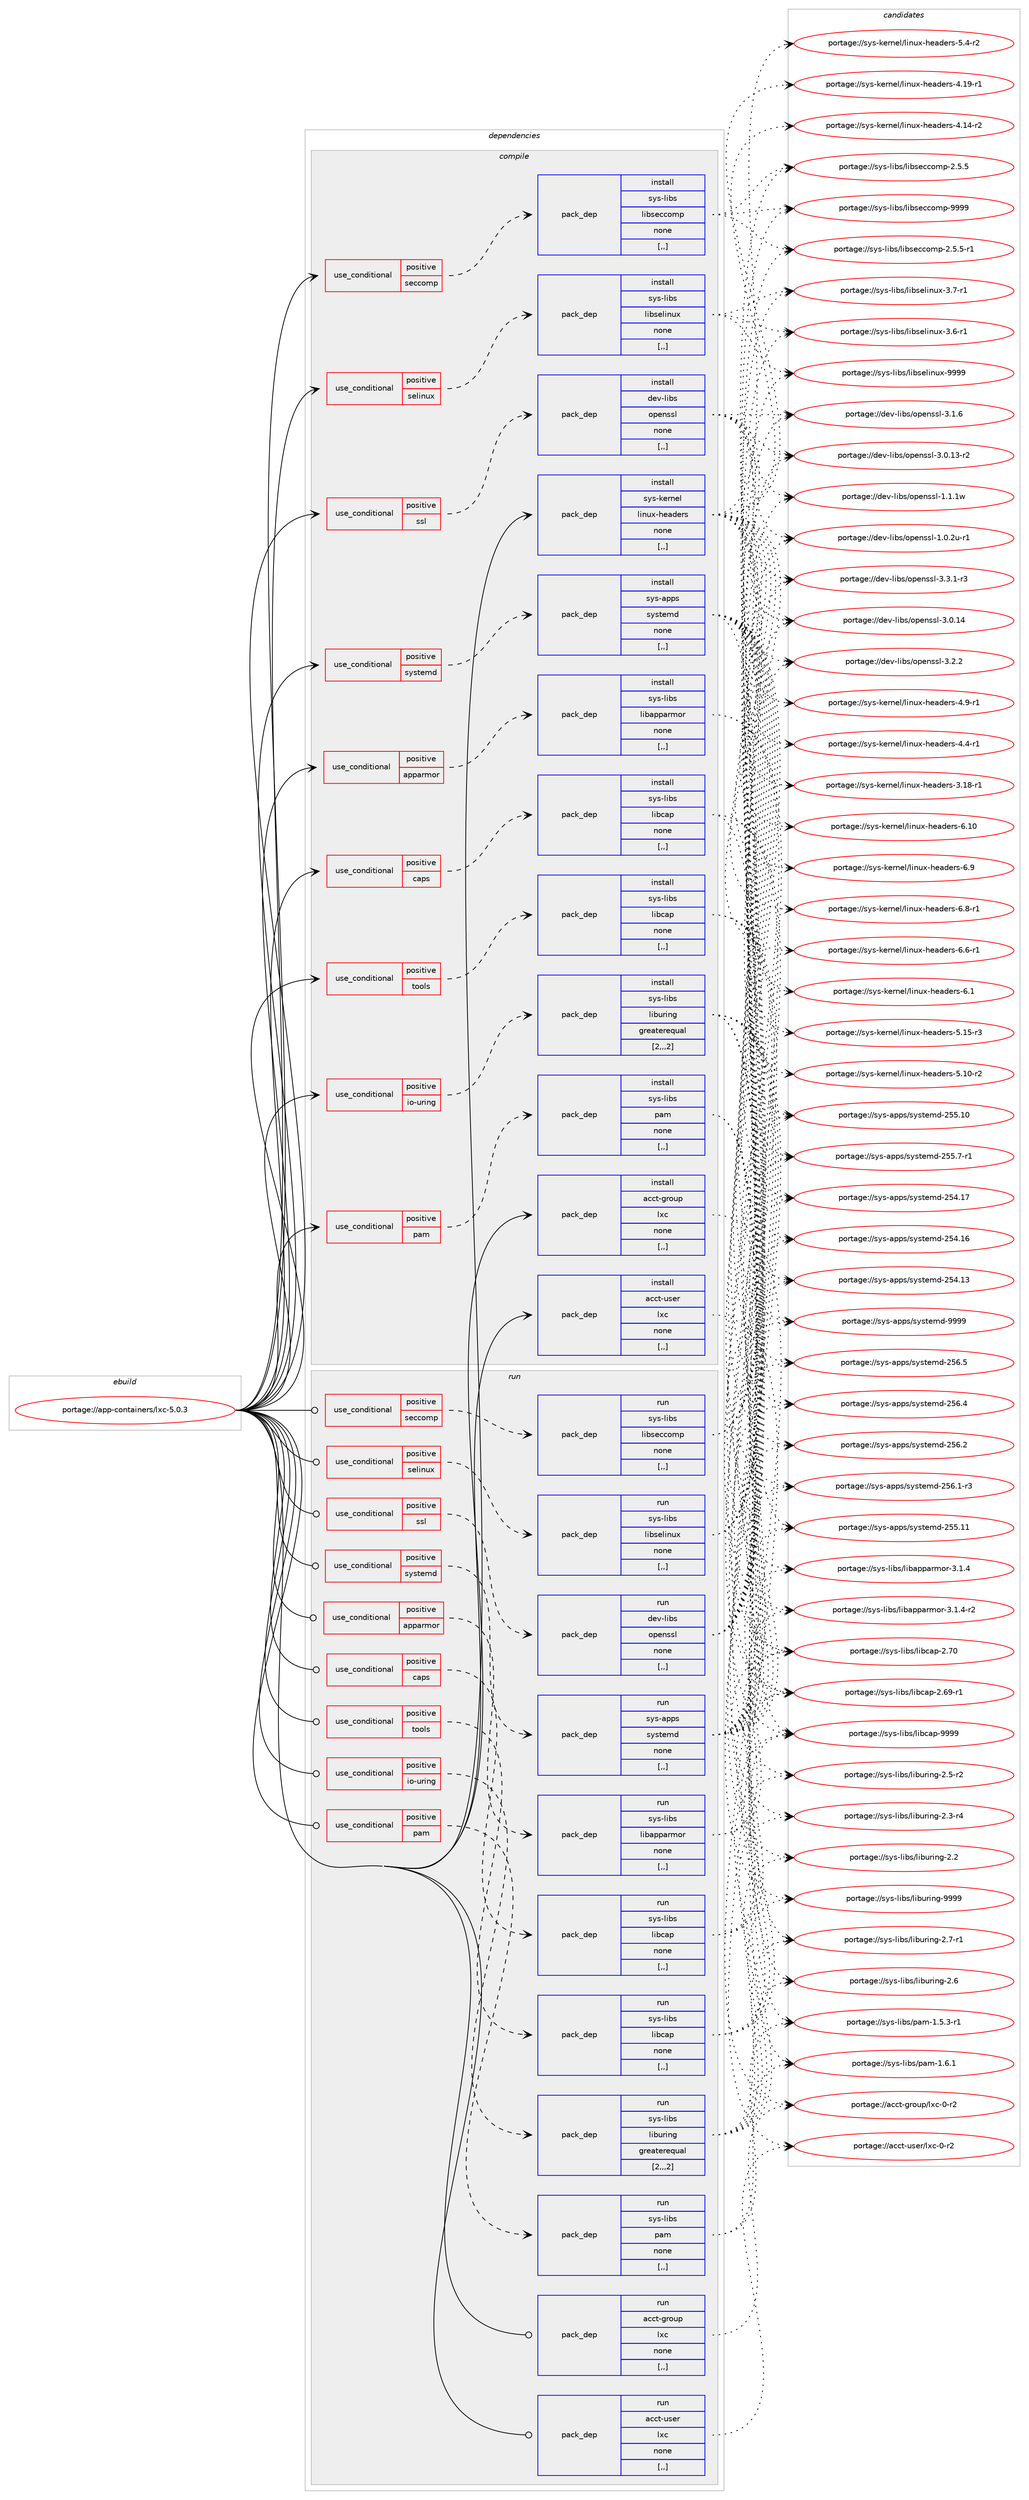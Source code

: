 digraph prolog {

# *************
# Graph options
# *************

newrank=true;
concentrate=true;
compound=true;
graph [rankdir=LR,fontname=Helvetica,fontsize=10,ranksep=1.5];#, ranksep=2.5, nodesep=0.2];
edge  [arrowhead=vee];
node  [fontname=Helvetica,fontsize=10];

# **********
# The ebuild
# **********

subgraph cluster_leftcol {
color=gray;
label=<<i>ebuild</i>>;
id [label="portage://app-containers/lxc-5.0.3", color=red, width=4, href="../app-containers/lxc-5.0.3.svg"];
}

# ****************
# The dependencies
# ****************

subgraph cluster_midcol {
color=gray;
label=<<i>dependencies</i>>;
subgraph cluster_compile {
fillcolor="#eeeeee";
style=filled;
label=<<i>compile</i>>;
subgraph cond133013 {
dependency505455 [label=<<TABLE BORDER="0" CELLBORDER="1" CELLSPACING="0" CELLPADDING="4"><TR><TD ROWSPAN="3" CELLPADDING="10">use_conditional</TD></TR><TR><TD>positive</TD></TR><TR><TD>apparmor</TD></TR></TABLE>>, shape=none, color=red];
subgraph pack368779 {
dependency505456 [label=<<TABLE BORDER="0" CELLBORDER="1" CELLSPACING="0" CELLPADDING="4" WIDTH="220"><TR><TD ROWSPAN="6" CELLPADDING="30">pack_dep</TD></TR><TR><TD WIDTH="110">install</TD></TR><TR><TD>sys-libs</TD></TR><TR><TD>libapparmor</TD></TR><TR><TD>none</TD></TR><TR><TD>[,,]</TD></TR></TABLE>>, shape=none, color=blue];
}
dependency505455:e -> dependency505456:w [weight=20,style="dashed",arrowhead="vee"];
}
id:e -> dependency505455:w [weight=20,style="solid",arrowhead="vee"];
subgraph cond133014 {
dependency505457 [label=<<TABLE BORDER="0" CELLBORDER="1" CELLSPACING="0" CELLPADDING="4"><TR><TD ROWSPAN="3" CELLPADDING="10">use_conditional</TD></TR><TR><TD>positive</TD></TR><TR><TD>caps</TD></TR></TABLE>>, shape=none, color=red];
subgraph pack368780 {
dependency505458 [label=<<TABLE BORDER="0" CELLBORDER="1" CELLSPACING="0" CELLPADDING="4" WIDTH="220"><TR><TD ROWSPAN="6" CELLPADDING="30">pack_dep</TD></TR><TR><TD WIDTH="110">install</TD></TR><TR><TD>sys-libs</TD></TR><TR><TD>libcap</TD></TR><TR><TD>none</TD></TR><TR><TD>[,,]</TD></TR></TABLE>>, shape=none, color=blue];
}
dependency505457:e -> dependency505458:w [weight=20,style="dashed",arrowhead="vee"];
}
id:e -> dependency505457:w [weight=20,style="solid",arrowhead="vee"];
subgraph cond133015 {
dependency505459 [label=<<TABLE BORDER="0" CELLBORDER="1" CELLSPACING="0" CELLPADDING="4"><TR><TD ROWSPAN="3" CELLPADDING="10">use_conditional</TD></TR><TR><TD>positive</TD></TR><TR><TD>io-uring</TD></TR></TABLE>>, shape=none, color=red];
subgraph pack368781 {
dependency505460 [label=<<TABLE BORDER="0" CELLBORDER="1" CELLSPACING="0" CELLPADDING="4" WIDTH="220"><TR><TD ROWSPAN="6" CELLPADDING="30">pack_dep</TD></TR><TR><TD WIDTH="110">install</TD></TR><TR><TD>sys-libs</TD></TR><TR><TD>liburing</TD></TR><TR><TD>greaterequal</TD></TR><TR><TD>[2,,,2]</TD></TR></TABLE>>, shape=none, color=blue];
}
dependency505459:e -> dependency505460:w [weight=20,style="dashed",arrowhead="vee"];
}
id:e -> dependency505459:w [weight=20,style="solid",arrowhead="vee"];
subgraph cond133016 {
dependency505461 [label=<<TABLE BORDER="0" CELLBORDER="1" CELLSPACING="0" CELLPADDING="4"><TR><TD ROWSPAN="3" CELLPADDING="10">use_conditional</TD></TR><TR><TD>positive</TD></TR><TR><TD>pam</TD></TR></TABLE>>, shape=none, color=red];
subgraph pack368782 {
dependency505462 [label=<<TABLE BORDER="0" CELLBORDER="1" CELLSPACING="0" CELLPADDING="4" WIDTH="220"><TR><TD ROWSPAN="6" CELLPADDING="30">pack_dep</TD></TR><TR><TD WIDTH="110">install</TD></TR><TR><TD>sys-libs</TD></TR><TR><TD>pam</TD></TR><TR><TD>none</TD></TR><TR><TD>[,,]</TD></TR></TABLE>>, shape=none, color=blue];
}
dependency505461:e -> dependency505462:w [weight=20,style="dashed",arrowhead="vee"];
}
id:e -> dependency505461:w [weight=20,style="solid",arrowhead="vee"];
subgraph cond133017 {
dependency505463 [label=<<TABLE BORDER="0" CELLBORDER="1" CELLSPACING="0" CELLPADDING="4"><TR><TD ROWSPAN="3" CELLPADDING="10">use_conditional</TD></TR><TR><TD>positive</TD></TR><TR><TD>seccomp</TD></TR></TABLE>>, shape=none, color=red];
subgraph pack368783 {
dependency505464 [label=<<TABLE BORDER="0" CELLBORDER="1" CELLSPACING="0" CELLPADDING="4" WIDTH="220"><TR><TD ROWSPAN="6" CELLPADDING="30">pack_dep</TD></TR><TR><TD WIDTH="110">install</TD></TR><TR><TD>sys-libs</TD></TR><TR><TD>libseccomp</TD></TR><TR><TD>none</TD></TR><TR><TD>[,,]</TD></TR></TABLE>>, shape=none, color=blue];
}
dependency505463:e -> dependency505464:w [weight=20,style="dashed",arrowhead="vee"];
}
id:e -> dependency505463:w [weight=20,style="solid",arrowhead="vee"];
subgraph cond133018 {
dependency505465 [label=<<TABLE BORDER="0" CELLBORDER="1" CELLSPACING="0" CELLPADDING="4"><TR><TD ROWSPAN="3" CELLPADDING="10">use_conditional</TD></TR><TR><TD>positive</TD></TR><TR><TD>selinux</TD></TR></TABLE>>, shape=none, color=red];
subgraph pack368784 {
dependency505466 [label=<<TABLE BORDER="0" CELLBORDER="1" CELLSPACING="0" CELLPADDING="4" WIDTH="220"><TR><TD ROWSPAN="6" CELLPADDING="30">pack_dep</TD></TR><TR><TD WIDTH="110">install</TD></TR><TR><TD>sys-libs</TD></TR><TR><TD>libselinux</TD></TR><TR><TD>none</TD></TR><TR><TD>[,,]</TD></TR></TABLE>>, shape=none, color=blue];
}
dependency505465:e -> dependency505466:w [weight=20,style="dashed",arrowhead="vee"];
}
id:e -> dependency505465:w [weight=20,style="solid",arrowhead="vee"];
subgraph cond133019 {
dependency505467 [label=<<TABLE BORDER="0" CELLBORDER="1" CELLSPACING="0" CELLPADDING="4"><TR><TD ROWSPAN="3" CELLPADDING="10">use_conditional</TD></TR><TR><TD>positive</TD></TR><TR><TD>ssl</TD></TR></TABLE>>, shape=none, color=red];
subgraph pack368785 {
dependency505468 [label=<<TABLE BORDER="0" CELLBORDER="1" CELLSPACING="0" CELLPADDING="4" WIDTH="220"><TR><TD ROWSPAN="6" CELLPADDING="30">pack_dep</TD></TR><TR><TD WIDTH="110">install</TD></TR><TR><TD>dev-libs</TD></TR><TR><TD>openssl</TD></TR><TR><TD>none</TD></TR><TR><TD>[,,]</TD></TR></TABLE>>, shape=none, color=blue];
}
dependency505467:e -> dependency505468:w [weight=20,style="dashed",arrowhead="vee"];
}
id:e -> dependency505467:w [weight=20,style="solid",arrowhead="vee"];
subgraph cond133020 {
dependency505469 [label=<<TABLE BORDER="0" CELLBORDER="1" CELLSPACING="0" CELLPADDING="4"><TR><TD ROWSPAN="3" CELLPADDING="10">use_conditional</TD></TR><TR><TD>positive</TD></TR><TR><TD>systemd</TD></TR></TABLE>>, shape=none, color=red];
subgraph pack368786 {
dependency505470 [label=<<TABLE BORDER="0" CELLBORDER="1" CELLSPACING="0" CELLPADDING="4" WIDTH="220"><TR><TD ROWSPAN="6" CELLPADDING="30">pack_dep</TD></TR><TR><TD WIDTH="110">install</TD></TR><TR><TD>sys-apps</TD></TR><TR><TD>systemd</TD></TR><TR><TD>none</TD></TR><TR><TD>[,,]</TD></TR></TABLE>>, shape=none, color=blue];
}
dependency505469:e -> dependency505470:w [weight=20,style="dashed",arrowhead="vee"];
}
id:e -> dependency505469:w [weight=20,style="solid",arrowhead="vee"];
subgraph cond133021 {
dependency505471 [label=<<TABLE BORDER="0" CELLBORDER="1" CELLSPACING="0" CELLPADDING="4"><TR><TD ROWSPAN="3" CELLPADDING="10">use_conditional</TD></TR><TR><TD>positive</TD></TR><TR><TD>tools</TD></TR></TABLE>>, shape=none, color=red];
subgraph pack368787 {
dependency505472 [label=<<TABLE BORDER="0" CELLBORDER="1" CELLSPACING="0" CELLPADDING="4" WIDTH="220"><TR><TD ROWSPAN="6" CELLPADDING="30">pack_dep</TD></TR><TR><TD WIDTH="110">install</TD></TR><TR><TD>sys-libs</TD></TR><TR><TD>libcap</TD></TR><TR><TD>none</TD></TR><TR><TD>[,,]</TD></TR></TABLE>>, shape=none, color=blue];
}
dependency505471:e -> dependency505472:w [weight=20,style="dashed",arrowhead="vee"];
}
id:e -> dependency505471:w [weight=20,style="solid",arrowhead="vee"];
subgraph pack368788 {
dependency505473 [label=<<TABLE BORDER="0" CELLBORDER="1" CELLSPACING="0" CELLPADDING="4" WIDTH="220"><TR><TD ROWSPAN="6" CELLPADDING="30">pack_dep</TD></TR><TR><TD WIDTH="110">install</TD></TR><TR><TD>acct-group</TD></TR><TR><TD>lxc</TD></TR><TR><TD>none</TD></TR><TR><TD>[,,]</TD></TR></TABLE>>, shape=none, color=blue];
}
id:e -> dependency505473:w [weight=20,style="solid",arrowhead="vee"];
subgraph pack368789 {
dependency505474 [label=<<TABLE BORDER="0" CELLBORDER="1" CELLSPACING="0" CELLPADDING="4" WIDTH="220"><TR><TD ROWSPAN="6" CELLPADDING="30">pack_dep</TD></TR><TR><TD WIDTH="110">install</TD></TR><TR><TD>acct-user</TD></TR><TR><TD>lxc</TD></TR><TR><TD>none</TD></TR><TR><TD>[,,]</TD></TR></TABLE>>, shape=none, color=blue];
}
id:e -> dependency505474:w [weight=20,style="solid",arrowhead="vee"];
subgraph pack368790 {
dependency505475 [label=<<TABLE BORDER="0" CELLBORDER="1" CELLSPACING="0" CELLPADDING="4" WIDTH="220"><TR><TD ROWSPAN="6" CELLPADDING="30">pack_dep</TD></TR><TR><TD WIDTH="110">install</TD></TR><TR><TD>sys-kernel</TD></TR><TR><TD>linux-headers</TD></TR><TR><TD>none</TD></TR><TR><TD>[,,]</TD></TR></TABLE>>, shape=none, color=blue];
}
id:e -> dependency505475:w [weight=20,style="solid",arrowhead="vee"];
}
subgraph cluster_compileandrun {
fillcolor="#eeeeee";
style=filled;
label=<<i>compile and run</i>>;
}
subgraph cluster_run {
fillcolor="#eeeeee";
style=filled;
label=<<i>run</i>>;
subgraph cond133022 {
dependency505476 [label=<<TABLE BORDER="0" CELLBORDER="1" CELLSPACING="0" CELLPADDING="4"><TR><TD ROWSPAN="3" CELLPADDING="10">use_conditional</TD></TR><TR><TD>positive</TD></TR><TR><TD>apparmor</TD></TR></TABLE>>, shape=none, color=red];
subgraph pack368791 {
dependency505477 [label=<<TABLE BORDER="0" CELLBORDER="1" CELLSPACING="0" CELLPADDING="4" WIDTH="220"><TR><TD ROWSPAN="6" CELLPADDING="30">pack_dep</TD></TR><TR><TD WIDTH="110">run</TD></TR><TR><TD>sys-libs</TD></TR><TR><TD>libapparmor</TD></TR><TR><TD>none</TD></TR><TR><TD>[,,]</TD></TR></TABLE>>, shape=none, color=blue];
}
dependency505476:e -> dependency505477:w [weight=20,style="dashed",arrowhead="vee"];
}
id:e -> dependency505476:w [weight=20,style="solid",arrowhead="odot"];
subgraph cond133023 {
dependency505478 [label=<<TABLE BORDER="0" CELLBORDER="1" CELLSPACING="0" CELLPADDING="4"><TR><TD ROWSPAN="3" CELLPADDING="10">use_conditional</TD></TR><TR><TD>positive</TD></TR><TR><TD>caps</TD></TR></TABLE>>, shape=none, color=red];
subgraph pack368792 {
dependency505479 [label=<<TABLE BORDER="0" CELLBORDER="1" CELLSPACING="0" CELLPADDING="4" WIDTH="220"><TR><TD ROWSPAN="6" CELLPADDING="30">pack_dep</TD></TR><TR><TD WIDTH="110">run</TD></TR><TR><TD>sys-libs</TD></TR><TR><TD>libcap</TD></TR><TR><TD>none</TD></TR><TR><TD>[,,]</TD></TR></TABLE>>, shape=none, color=blue];
}
dependency505478:e -> dependency505479:w [weight=20,style="dashed",arrowhead="vee"];
}
id:e -> dependency505478:w [weight=20,style="solid",arrowhead="odot"];
subgraph cond133024 {
dependency505480 [label=<<TABLE BORDER="0" CELLBORDER="1" CELLSPACING="0" CELLPADDING="4"><TR><TD ROWSPAN="3" CELLPADDING="10">use_conditional</TD></TR><TR><TD>positive</TD></TR><TR><TD>io-uring</TD></TR></TABLE>>, shape=none, color=red];
subgraph pack368793 {
dependency505481 [label=<<TABLE BORDER="0" CELLBORDER="1" CELLSPACING="0" CELLPADDING="4" WIDTH="220"><TR><TD ROWSPAN="6" CELLPADDING="30">pack_dep</TD></TR><TR><TD WIDTH="110">run</TD></TR><TR><TD>sys-libs</TD></TR><TR><TD>liburing</TD></TR><TR><TD>greaterequal</TD></TR><TR><TD>[2,,,2]</TD></TR></TABLE>>, shape=none, color=blue];
}
dependency505480:e -> dependency505481:w [weight=20,style="dashed",arrowhead="vee"];
}
id:e -> dependency505480:w [weight=20,style="solid",arrowhead="odot"];
subgraph cond133025 {
dependency505482 [label=<<TABLE BORDER="0" CELLBORDER="1" CELLSPACING="0" CELLPADDING="4"><TR><TD ROWSPAN="3" CELLPADDING="10">use_conditional</TD></TR><TR><TD>positive</TD></TR><TR><TD>pam</TD></TR></TABLE>>, shape=none, color=red];
subgraph pack368794 {
dependency505483 [label=<<TABLE BORDER="0" CELLBORDER="1" CELLSPACING="0" CELLPADDING="4" WIDTH="220"><TR><TD ROWSPAN="6" CELLPADDING="30">pack_dep</TD></TR><TR><TD WIDTH="110">run</TD></TR><TR><TD>sys-libs</TD></TR><TR><TD>pam</TD></TR><TR><TD>none</TD></TR><TR><TD>[,,]</TD></TR></TABLE>>, shape=none, color=blue];
}
dependency505482:e -> dependency505483:w [weight=20,style="dashed",arrowhead="vee"];
}
id:e -> dependency505482:w [weight=20,style="solid",arrowhead="odot"];
subgraph cond133026 {
dependency505484 [label=<<TABLE BORDER="0" CELLBORDER="1" CELLSPACING="0" CELLPADDING="4"><TR><TD ROWSPAN="3" CELLPADDING="10">use_conditional</TD></TR><TR><TD>positive</TD></TR><TR><TD>seccomp</TD></TR></TABLE>>, shape=none, color=red];
subgraph pack368795 {
dependency505485 [label=<<TABLE BORDER="0" CELLBORDER="1" CELLSPACING="0" CELLPADDING="4" WIDTH="220"><TR><TD ROWSPAN="6" CELLPADDING="30">pack_dep</TD></TR><TR><TD WIDTH="110">run</TD></TR><TR><TD>sys-libs</TD></TR><TR><TD>libseccomp</TD></TR><TR><TD>none</TD></TR><TR><TD>[,,]</TD></TR></TABLE>>, shape=none, color=blue];
}
dependency505484:e -> dependency505485:w [weight=20,style="dashed",arrowhead="vee"];
}
id:e -> dependency505484:w [weight=20,style="solid",arrowhead="odot"];
subgraph cond133027 {
dependency505486 [label=<<TABLE BORDER="0" CELLBORDER="1" CELLSPACING="0" CELLPADDING="4"><TR><TD ROWSPAN="3" CELLPADDING="10">use_conditional</TD></TR><TR><TD>positive</TD></TR><TR><TD>selinux</TD></TR></TABLE>>, shape=none, color=red];
subgraph pack368796 {
dependency505487 [label=<<TABLE BORDER="0" CELLBORDER="1" CELLSPACING="0" CELLPADDING="4" WIDTH="220"><TR><TD ROWSPAN="6" CELLPADDING="30">pack_dep</TD></TR><TR><TD WIDTH="110">run</TD></TR><TR><TD>sys-libs</TD></TR><TR><TD>libselinux</TD></TR><TR><TD>none</TD></TR><TR><TD>[,,]</TD></TR></TABLE>>, shape=none, color=blue];
}
dependency505486:e -> dependency505487:w [weight=20,style="dashed",arrowhead="vee"];
}
id:e -> dependency505486:w [weight=20,style="solid",arrowhead="odot"];
subgraph cond133028 {
dependency505488 [label=<<TABLE BORDER="0" CELLBORDER="1" CELLSPACING="0" CELLPADDING="4"><TR><TD ROWSPAN="3" CELLPADDING="10">use_conditional</TD></TR><TR><TD>positive</TD></TR><TR><TD>ssl</TD></TR></TABLE>>, shape=none, color=red];
subgraph pack368797 {
dependency505489 [label=<<TABLE BORDER="0" CELLBORDER="1" CELLSPACING="0" CELLPADDING="4" WIDTH="220"><TR><TD ROWSPAN="6" CELLPADDING="30">pack_dep</TD></TR><TR><TD WIDTH="110">run</TD></TR><TR><TD>dev-libs</TD></TR><TR><TD>openssl</TD></TR><TR><TD>none</TD></TR><TR><TD>[,,]</TD></TR></TABLE>>, shape=none, color=blue];
}
dependency505488:e -> dependency505489:w [weight=20,style="dashed",arrowhead="vee"];
}
id:e -> dependency505488:w [weight=20,style="solid",arrowhead="odot"];
subgraph cond133029 {
dependency505490 [label=<<TABLE BORDER="0" CELLBORDER="1" CELLSPACING="0" CELLPADDING="4"><TR><TD ROWSPAN="3" CELLPADDING="10">use_conditional</TD></TR><TR><TD>positive</TD></TR><TR><TD>systemd</TD></TR></TABLE>>, shape=none, color=red];
subgraph pack368798 {
dependency505491 [label=<<TABLE BORDER="0" CELLBORDER="1" CELLSPACING="0" CELLPADDING="4" WIDTH="220"><TR><TD ROWSPAN="6" CELLPADDING="30">pack_dep</TD></TR><TR><TD WIDTH="110">run</TD></TR><TR><TD>sys-apps</TD></TR><TR><TD>systemd</TD></TR><TR><TD>none</TD></TR><TR><TD>[,,]</TD></TR></TABLE>>, shape=none, color=blue];
}
dependency505490:e -> dependency505491:w [weight=20,style="dashed",arrowhead="vee"];
}
id:e -> dependency505490:w [weight=20,style="solid",arrowhead="odot"];
subgraph cond133030 {
dependency505492 [label=<<TABLE BORDER="0" CELLBORDER="1" CELLSPACING="0" CELLPADDING="4"><TR><TD ROWSPAN="3" CELLPADDING="10">use_conditional</TD></TR><TR><TD>positive</TD></TR><TR><TD>tools</TD></TR></TABLE>>, shape=none, color=red];
subgraph pack368799 {
dependency505493 [label=<<TABLE BORDER="0" CELLBORDER="1" CELLSPACING="0" CELLPADDING="4" WIDTH="220"><TR><TD ROWSPAN="6" CELLPADDING="30">pack_dep</TD></TR><TR><TD WIDTH="110">run</TD></TR><TR><TD>sys-libs</TD></TR><TR><TD>libcap</TD></TR><TR><TD>none</TD></TR><TR><TD>[,,]</TD></TR></TABLE>>, shape=none, color=blue];
}
dependency505492:e -> dependency505493:w [weight=20,style="dashed",arrowhead="vee"];
}
id:e -> dependency505492:w [weight=20,style="solid",arrowhead="odot"];
subgraph pack368800 {
dependency505494 [label=<<TABLE BORDER="0" CELLBORDER="1" CELLSPACING="0" CELLPADDING="4" WIDTH="220"><TR><TD ROWSPAN="6" CELLPADDING="30">pack_dep</TD></TR><TR><TD WIDTH="110">run</TD></TR><TR><TD>acct-group</TD></TR><TR><TD>lxc</TD></TR><TR><TD>none</TD></TR><TR><TD>[,,]</TD></TR></TABLE>>, shape=none, color=blue];
}
id:e -> dependency505494:w [weight=20,style="solid",arrowhead="odot"];
subgraph pack368801 {
dependency505495 [label=<<TABLE BORDER="0" CELLBORDER="1" CELLSPACING="0" CELLPADDING="4" WIDTH="220"><TR><TD ROWSPAN="6" CELLPADDING="30">pack_dep</TD></TR><TR><TD WIDTH="110">run</TD></TR><TR><TD>acct-user</TD></TR><TR><TD>lxc</TD></TR><TR><TD>none</TD></TR><TR><TD>[,,]</TD></TR></TABLE>>, shape=none, color=blue];
}
id:e -> dependency505495:w [weight=20,style="solid",arrowhead="odot"];
}
}

# **************
# The candidates
# **************

subgraph cluster_choices {
rank=same;
color=gray;
label=<<i>candidates</i>>;

subgraph choice368779 {
color=black;
nodesep=1;
choice1151211154510810598115471081059897112112971141091111144551464946524511450 [label="portage://sys-libs/libapparmor-3.1.4-r2", color=red, width=4,href="../sys-libs/libapparmor-3.1.4-r2.svg"];
choice115121115451081059811547108105989711211297114109111114455146494652 [label="portage://sys-libs/libapparmor-3.1.4", color=red, width=4,href="../sys-libs/libapparmor-3.1.4.svg"];
dependency505456:e -> choice1151211154510810598115471081059897112112971141091111144551464946524511450:w [style=dotted,weight="100"];
dependency505456:e -> choice115121115451081059811547108105989711211297114109111114455146494652:w [style=dotted,weight="100"];
}
subgraph choice368780 {
color=black;
nodesep=1;
choice1151211154510810598115471081059899971124557575757 [label="portage://sys-libs/libcap-9999", color=red, width=4,href="../sys-libs/libcap-9999.svg"];
choice1151211154510810598115471081059899971124550465548 [label="portage://sys-libs/libcap-2.70", color=red, width=4,href="../sys-libs/libcap-2.70.svg"];
choice11512111545108105981154710810598999711245504654574511449 [label="portage://sys-libs/libcap-2.69-r1", color=red, width=4,href="../sys-libs/libcap-2.69-r1.svg"];
dependency505458:e -> choice1151211154510810598115471081059899971124557575757:w [style=dotted,weight="100"];
dependency505458:e -> choice1151211154510810598115471081059899971124550465548:w [style=dotted,weight="100"];
dependency505458:e -> choice11512111545108105981154710810598999711245504654574511449:w [style=dotted,weight="100"];
}
subgraph choice368781 {
color=black;
nodesep=1;
choice115121115451081059811547108105981171141051101034557575757 [label="portage://sys-libs/liburing-9999", color=red, width=4,href="../sys-libs/liburing-9999.svg"];
choice11512111545108105981154710810598117114105110103455046554511449 [label="portage://sys-libs/liburing-2.7-r1", color=red, width=4,href="../sys-libs/liburing-2.7-r1.svg"];
choice1151211154510810598115471081059811711410511010345504654 [label="portage://sys-libs/liburing-2.6", color=red, width=4,href="../sys-libs/liburing-2.6.svg"];
choice11512111545108105981154710810598117114105110103455046534511450 [label="portage://sys-libs/liburing-2.5-r2", color=red, width=4,href="../sys-libs/liburing-2.5-r2.svg"];
choice11512111545108105981154710810598117114105110103455046514511452 [label="portage://sys-libs/liburing-2.3-r4", color=red, width=4,href="../sys-libs/liburing-2.3-r4.svg"];
choice1151211154510810598115471081059811711410511010345504650 [label="portage://sys-libs/liburing-2.2", color=red, width=4,href="../sys-libs/liburing-2.2.svg"];
dependency505460:e -> choice115121115451081059811547108105981171141051101034557575757:w [style=dotted,weight="100"];
dependency505460:e -> choice11512111545108105981154710810598117114105110103455046554511449:w [style=dotted,weight="100"];
dependency505460:e -> choice1151211154510810598115471081059811711410511010345504654:w [style=dotted,weight="100"];
dependency505460:e -> choice11512111545108105981154710810598117114105110103455046534511450:w [style=dotted,weight="100"];
dependency505460:e -> choice11512111545108105981154710810598117114105110103455046514511452:w [style=dotted,weight="100"];
dependency505460:e -> choice1151211154510810598115471081059811711410511010345504650:w [style=dotted,weight="100"];
}
subgraph choice368782 {
color=black;
nodesep=1;
choice11512111545108105981154711297109454946544649 [label="portage://sys-libs/pam-1.6.1", color=red, width=4,href="../sys-libs/pam-1.6.1.svg"];
choice115121115451081059811547112971094549465346514511449 [label="portage://sys-libs/pam-1.5.3-r1", color=red, width=4,href="../sys-libs/pam-1.5.3-r1.svg"];
dependency505462:e -> choice11512111545108105981154711297109454946544649:w [style=dotted,weight="100"];
dependency505462:e -> choice115121115451081059811547112971094549465346514511449:w [style=dotted,weight="100"];
}
subgraph choice368783 {
color=black;
nodesep=1;
choice1151211154510810598115471081059811510199991111091124557575757 [label="portage://sys-libs/libseccomp-9999", color=red, width=4,href="../sys-libs/libseccomp-9999.svg"];
choice1151211154510810598115471081059811510199991111091124550465346534511449 [label="portage://sys-libs/libseccomp-2.5.5-r1", color=red, width=4,href="../sys-libs/libseccomp-2.5.5-r1.svg"];
choice115121115451081059811547108105981151019999111109112455046534653 [label="portage://sys-libs/libseccomp-2.5.5", color=red, width=4,href="../sys-libs/libseccomp-2.5.5.svg"];
dependency505464:e -> choice1151211154510810598115471081059811510199991111091124557575757:w [style=dotted,weight="100"];
dependency505464:e -> choice1151211154510810598115471081059811510199991111091124550465346534511449:w [style=dotted,weight="100"];
dependency505464:e -> choice115121115451081059811547108105981151019999111109112455046534653:w [style=dotted,weight="100"];
}
subgraph choice368784 {
color=black;
nodesep=1;
choice115121115451081059811547108105981151011081051101171204557575757 [label="portage://sys-libs/libselinux-9999", color=red, width=4,href="../sys-libs/libselinux-9999.svg"];
choice11512111545108105981154710810598115101108105110117120455146554511449 [label="portage://sys-libs/libselinux-3.7-r1", color=red, width=4,href="../sys-libs/libselinux-3.7-r1.svg"];
choice11512111545108105981154710810598115101108105110117120455146544511449 [label="portage://sys-libs/libselinux-3.6-r1", color=red, width=4,href="../sys-libs/libselinux-3.6-r1.svg"];
dependency505466:e -> choice115121115451081059811547108105981151011081051101171204557575757:w [style=dotted,weight="100"];
dependency505466:e -> choice11512111545108105981154710810598115101108105110117120455146554511449:w [style=dotted,weight="100"];
dependency505466:e -> choice11512111545108105981154710810598115101108105110117120455146544511449:w [style=dotted,weight="100"];
}
subgraph choice368785 {
color=black;
nodesep=1;
choice1001011184510810598115471111121011101151151084551465146494511451 [label="portage://dev-libs/openssl-3.3.1-r3", color=red, width=4,href="../dev-libs/openssl-3.3.1-r3.svg"];
choice100101118451081059811547111112101110115115108455146504650 [label="portage://dev-libs/openssl-3.2.2", color=red, width=4,href="../dev-libs/openssl-3.2.2.svg"];
choice100101118451081059811547111112101110115115108455146494654 [label="portage://dev-libs/openssl-3.1.6", color=red, width=4,href="../dev-libs/openssl-3.1.6.svg"];
choice10010111845108105981154711111210111011511510845514648464952 [label="portage://dev-libs/openssl-3.0.14", color=red, width=4,href="../dev-libs/openssl-3.0.14.svg"];
choice100101118451081059811547111112101110115115108455146484649514511450 [label="portage://dev-libs/openssl-3.0.13-r2", color=red, width=4,href="../dev-libs/openssl-3.0.13-r2.svg"];
choice100101118451081059811547111112101110115115108454946494649119 [label="portage://dev-libs/openssl-1.1.1w", color=red, width=4,href="../dev-libs/openssl-1.1.1w.svg"];
choice1001011184510810598115471111121011101151151084549464846501174511449 [label="portage://dev-libs/openssl-1.0.2u-r1", color=red, width=4,href="../dev-libs/openssl-1.0.2u-r1.svg"];
dependency505468:e -> choice1001011184510810598115471111121011101151151084551465146494511451:w [style=dotted,weight="100"];
dependency505468:e -> choice100101118451081059811547111112101110115115108455146504650:w [style=dotted,weight="100"];
dependency505468:e -> choice100101118451081059811547111112101110115115108455146494654:w [style=dotted,weight="100"];
dependency505468:e -> choice10010111845108105981154711111210111011511510845514648464952:w [style=dotted,weight="100"];
dependency505468:e -> choice100101118451081059811547111112101110115115108455146484649514511450:w [style=dotted,weight="100"];
dependency505468:e -> choice100101118451081059811547111112101110115115108454946494649119:w [style=dotted,weight="100"];
dependency505468:e -> choice1001011184510810598115471111121011101151151084549464846501174511449:w [style=dotted,weight="100"];
}
subgraph choice368786 {
color=black;
nodesep=1;
choice1151211154597112112115471151211151161011091004557575757 [label="portage://sys-apps/systemd-9999", color=red, width=4,href="../sys-apps/systemd-9999.svg"];
choice115121115459711211211547115121115116101109100455053544653 [label="portage://sys-apps/systemd-256.5", color=red, width=4,href="../sys-apps/systemd-256.5.svg"];
choice115121115459711211211547115121115116101109100455053544652 [label="portage://sys-apps/systemd-256.4", color=red, width=4,href="../sys-apps/systemd-256.4.svg"];
choice115121115459711211211547115121115116101109100455053544650 [label="portage://sys-apps/systemd-256.2", color=red, width=4,href="../sys-apps/systemd-256.2.svg"];
choice1151211154597112112115471151211151161011091004550535446494511451 [label="portage://sys-apps/systemd-256.1-r3", color=red, width=4,href="../sys-apps/systemd-256.1-r3.svg"];
choice11512111545971121121154711512111511610110910045505353464949 [label="portage://sys-apps/systemd-255.11", color=red, width=4,href="../sys-apps/systemd-255.11.svg"];
choice11512111545971121121154711512111511610110910045505353464948 [label="portage://sys-apps/systemd-255.10", color=red, width=4,href="../sys-apps/systemd-255.10.svg"];
choice1151211154597112112115471151211151161011091004550535346554511449 [label="portage://sys-apps/systemd-255.7-r1", color=red, width=4,href="../sys-apps/systemd-255.7-r1.svg"];
choice11512111545971121121154711512111511610110910045505352464955 [label="portage://sys-apps/systemd-254.17", color=red, width=4,href="../sys-apps/systemd-254.17.svg"];
choice11512111545971121121154711512111511610110910045505352464954 [label="portage://sys-apps/systemd-254.16", color=red, width=4,href="../sys-apps/systemd-254.16.svg"];
choice11512111545971121121154711512111511610110910045505352464951 [label="portage://sys-apps/systemd-254.13", color=red, width=4,href="../sys-apps/systemd-254.13.svg"];
dependency505470:e -> choice1151211154597112112115471151211151161011091004557575757:w [style=dotted,weight="100"];
dependency505470:e -> choice115121115459711211211547115121115116101109100455053544653:w [style=dotted,weight="100"];
dependency505470:e -> choice115121115459711211211547115121115116101109100455053544652:w [style=dotted,weight="100"];
dependency505470:e -> choice115121115459711211211547115121115116101109100455053544650:w [style=dotted,weight="100"];
dependency505470:e -> choice1151211154597112112115471151211151161011091004550535446494511451:w [style=dotted,weight="100"];
dependency505470:e -> choice11512111545971121121154711512111511610110910045505353464949:w [style=dotted,weight="100"];
dependency505470:e -> choice11512111545971121121154711512111511610110910045505353464948:w [style=dotted,weight="100"];
dependency505470:e -> choice1151211154597112112115471151211151161011091004550535346554511449:w [style=dotted,weight="100"];
dependency505470:e -> choice11512111545971121121154711512111511610110910045505352464955:w [style=dotted,weight="100"];
dependency505470:e -> choice11512111545971121121154711512111511610110910045505352464954:w [style=dotted,weight="100"];
dependency505470:e -> choice11512111545971121121154711512111511610110910045505352464951:w [style=dotted,weight="100"];
}
subgraph choice368787 {
color=black;
nodesep=1;
choice1151211154510810598115471081059899971124557575757 [label="portage://sys-libs/libcap-9999", color=red, width=4,href="../sys-libs/libcap-9999.svg"];
choice1151211154510810598115471081059899971124550465548 [label="portage://sys-libs/libcap-2.70", color=red, width=4,href="../sys-libs/libcap-2.70.svg"];
choice11512111545108105981154710810598999711245504654574511449 [label="portage://sys-libs/libcap-2.69-r1", color=red, width=4,href="../sys-libs/libcap-2.69-r1.svg"];
dependency505472:e -> choice1151211154510810598115471081059899971124557575757:w [style=dotted,weight="100"];
dependency505472:e -> choice1151211154510810598115471081059899971124550465548:w [style=dotted,weight="100"];
dependency505472:e -> choice11512111545108105981154710810598999711245504654574511449:w [style=dotted,weight="100"];
}
subgraph choice368788 {
color=black;
nodesep=1;
choice97999911645103114111117112471081209945484511450 [label="portage://acct-group/lxc-0-r2", color=red, width=4,href="../acct-group/lxc-0-r2.svg"];
dependency505473:e -> choice97999911645103114111117112471081209945484511450:w [style=dotted,weight="100"];
}
subgraph choice368789 {
color=black;
nodesep=1;
choice97999911645117115101114471081209945484511450 [label="portage://acct-user/lxc-0-r2", color=red, width=4,href="../acct-user/lxc-0-r2.svg"];
dependency505474:e -> choice97999911645117115101114471081209945484511450:w [style=dotted,weight="100"];
}
subgraph choice368790 {
color=black;
nodesep=1;
choice115121115451071011141101011084710810511011712045104101971001011141154554464948 [label="portage://sys-kernel/linux-headers-6.10", color=red, width=4,href="../sys-kernel/linux-headers-6.10.svg"];
choice1151211154510710111411010110847108105110117120451041019710010111411545544657 [label="portage://sys-kernel/linux-headers-6.9", color=red, width=4,href="../sys-kernel/linux-headers-6.9.svg"];
choice11512111545107101114110101108471081051101171204510410197100101114115455446564511449 [label="portage://sys-kernel/linux-headers-6.8-r1", color=red, width=4,href="../sys-kernel/linux-headers-6.8-r1.svg"];
choice11512111545107101114110101108471081051101171204510410197100101114115455446544511449 [label="portage://sys-kernel/linux-headers-6.6-r1", color=red, width=4,href="../sys-kernel/linux-headers-6.6-r1.svg"];
choice1151211154510710111411010110847108105110117120451041019710010111411545544649 [label="portage://sys-kernel/linux-headers-6.1", color=red, width=4,href="../sys-kernel/linux-headers-6.1.svg"];
choice1151211154510710111411010110847108105110117120451041019710010111411545534649534511451 [label="portage://sys-kernel/linux-headers-5.15-r3", color=red, width=4,href="../sys-kernel/linux-headers-5.15-r3.svg"];
choice1151211154510710111411010110847108105110117120451041019710010111411545534649484511450 [label="portage://sys-kernel/linux-headers-5.10-r2", color=red, width=4,href="../sys-kernel/linux-headers-5.10-r2.svg"];
choice11512111545107101114110101108471081051101171204510410197100101114115455346524511450 [label="portage://sys-kernel/linux-headers-5.4-r2", color=red, width=4,href="../sys-kernel/linux-headers-5.4-r2.svg"];
choice1151211154510710111411010110847108105110117120451041019710010111411545524649574511449 [label="portage://sys-kernel/linux-headers-4.19-r1", color=red, width=4,href="../sys-kernel/linux-headers-4.19-r1.svg"];
choice1151211154510710111411010110847108105110117120451041019710010111411545524649524511450 [label="portage://sys-kernel/linux-headers-4.14-r2", color=red, width=4,href="../sys-kernel/linux-headers-4.14-r2.svg"];
choice11512111545107101114110101108471081051101171204510410197100101114115455246574511449 [label="portage://sys-kernel/linux-headers-4.9-r1", color=red, width=4,href="../sys-kernel/linux-headers-4.9-r1.svg"];
choice11512111545107101114110101108471081051101171204510410197100101114115455246524511449 [label="portage://sys-kernel/linux-headers-4.4-r1", color=red, width=4,href="../sys-kernel/linux-headers-4.4-r1.svg"];
choice1151211154510710111411010110847108105110117120451041019710010111411545514649564511449 [label="portage://sys-kernel/linux-headers-3.18-r1", color=red, width=4,href="../sys-kernel/linux-headers-3.18-r1.svg"];
dependency505475:e -> choice115121115451071011141101011084710810511011712045104101971001011141154554464948:w [style=dotted,weight="100"];
dependency505475:e -> choice1151211154510710111411010110847108105110117120451041019710010111411545544657:w [style=dotted,weight="100"];
dependency505475:e -> choice11512111545107101114110101108471081051101171204510410197100101114115455446564511449:w [style=dotted,weight="100"];
dependency505475:e -> choice11512111545107101114110101108471081051101171204510410197100101114115455446544511449:w [style=dotted,weight="100"];
dependency505475:e -> choice1151211154510710111411010110847108105110117120451041019710010111411545544649:w [style=dotted,weight="100"];
dependency505475:e -> choice1151211154510710111411010110847108105110117120451041019710010111411545534649534511451:w [style=dotted,weight="100"];
dependency505475:e -> choice1151211154510710111411010110847108105110117120451041019710010111411545534649484511450:w [style=dotted,weight="100"];
dependency505475:e -> choice11512111545107101114110101108471081051101171204510410197100101114115455346524511450:w [style=dotted,weight="100"];
dependency505475:e -> choice1151211154510710111411010110847108105110117120451041019710010111411545524649574511449:w [style=dotted,weight="100"];
dependency505475:e -> choice1151211154510710111411010110847108105110117120451041019710010111411545524649524511450:w [style=dotted,weight="100"];
dependency505475:e -> choice11512111545107101114110101108471081051101171204510410197100101114115455246574511449:w [style=dotted,weight="100"];
dependency505475:e -> choice11512111545107101114110101108471081051101171204510410197100101114115455246524511449:w [style=dotted,weight="100"];
dependency505475:e -> choice1151211154510710111411010110847108105110117120451041019710010111411545514649564511449:w [style=dotted,weight="100"];
}
subgraph choice368791 {
color=black;
nodesep=1;
choice1151211154510810598115471081059897112112971141091111144551464946524511450 [label="portage://sys-libs/libapparmor-3.1.4-r2", color=red, width=4,href="../sys-libs/libapparmor-3.1.4-r2.svg"];
choice115121115451081059811547108105989711211297114109111114455146494652 [label="portage://sys-libs/libapparmor-3.1.4", color=red, width=4,href="../sys-libs/libapparmor-3.1.4.svg"];
dependency505477:e -> choice1151211154510810598115471081059897112112971141091111144551464946524511450:w [style=dotted,weight="100"];
dependency505477:e -> choice115121115451081059811547108105989711211297114109111114455146494652:w [style=dotted,weight="100"];
}
subgraph choice368792 {
color=black;
nodesep=1;
choice1151211154510810598115471081059899971124557575757 [label="portage://sys-libs/libcap-9999", color=red, width=4,href="../sys-libs/libcap-9999.svg"];
choice1151211154510810598115471081059899971124550465548 [label="portage://sys-libs/libcap-2.70", color=red, width=4,href="../sys-libs/libcap-2.70.svg"];
choice11512111545108105981154710810598999711245504654574511449 [label="portage://sys-libs/libcap-2.69-r1", color=red, width=4,href="../sys-libs/libcap-2.69-r1.svg"];
dependency505479:e -> choice1151211154510810598115471081059899971124557575757:w [style=dotted,weight="100"];
dependency505479:e -> choice1151211154510810598115471081059899971124550465548:w [style=dotted,weight="100"];
dependency505479:e -> choice11512111545108105981154710810598999711245504654574511449:w [style=dotted,weight="100"];
}
subgraph choice368793 {
color=black;
nodesep=1;
choice115121115451081059811547108105981171141051101034557575757 [label="portage://sys-libs/liburing-9999", color=red, width=4,href="../sys-libs/liburing-9999.svg"];
choice11512111545108105981154710810598117114105110103455046554511449 [label="portage://sys-libs/liburing-2.7-r1", color=red, width=4,href="../sys-libs/liburing-2.7-r1.svg"];
choice1151211154510810598115471081059811711410511010345504654 [label="portage://sys-libs/liburing-2.6", color=red, width=4,href="../sys-libs/liburing-2.6.svg"];
choice11512111545108105981154710810598117114105110103455046534511450 [label="portage://sys-libs/liburing-2.5-r2", color=red, width=4,href="../sys-libs/liburing-2.5-r2.svg"];
choice11512111545108105981154710810598117114105110103455046514511452 [label="portage://sys-libs/liburing-2.3-r4", color=red, width=4,href="../sys-libs/liburing-2.3-r4.svg"];
choice1151211154510810598115471081059811711410511010345504650 [label="portage://sys-libs/liburing-2.2", color=red, width=4,href="../sys-libs/liburing-2.2.svg"];
dependency505481:e -> choice115121115451081059811547108105981171141051101034557575757:w [style=dotted,weight="100"];
dependency505481:e -> choice11512111545108105981154710810598117114105110103455046554511449:w [style=dotted,weight="100"];
dependency505481:e -> choice1151211154510810598115471081059811711410511010345504654:w [style=dotted,weight="100"];
dependency505481:e -> choice11512111545108105981154710810598117114105110103455046534511450:w [style=dotted,weight="100"];
dependency505481:e -> choice11512111545108105981154710810598117114105110103455046514511452:w [style=dotted,weight="100"];
dependency505481:e -> choice1151211154510810598115471081059811711410511010345504650:w [style=dotted,weight="100"];
}
subgraph choice368794 {
color=black;
nodesep=1;
choice11512111545108105981154711297109454946544649 [label="portage://sys-libs/pam-1.6.1", color=red, width=4,href="../sys-libs/pam-1.6.1.svg"];
choice115121115451081059811547112971094549465346514511449 [label="portage://sys-libs/pam-1.5.3-r1", color=red, width=4,href="../sys-libs/pam-1.5.3-r1.svg"];
dependency505483:e -> choice11512111545108105981154711297109454946544649:w [style=dotted,weight="100"];
dependency505483:e -> choice115121115451081059811547112971094549465346514511449:w [style=dotted,weight="100"];
}
subgraph choice368795 {
color=black;
nodesep=1;
choice1151211154510810598115471081059811510199991111091124557575757 [label="portage://sys-libs/libseccomp-9999", color=red, width=4,href="../sys-libs/libseccomp-9999.svg"];
choice1151211154510810598115471081059811510199991111091124550465346534511449 [label="portage://sys-libs/libseccomp-2.5.5-r1", color=red, width=4,href="../sys-libs/libseccomp-2.5.5-r1.svg"];
choice115121115451081059811547108105981151019999111109112455046534653 [label="portage://sys-libs/libseccomp-2.5.5", color=red, width=4,href="../sys-libs/libseccomp-2.5.5.svg"];
dependency505485:e -> choice1151211154510810598115471081059811510199991111091124557575757:w [style=dotted,weight="100"];
dependency505485:e -> choice1151211154510810598115471081059811510199991111091124550465346534511449:w [style=dotted,weight="100"];
dependency505485:e -> choice115121115451081059811547108105981151019999111109112455046534653:w [style=dotted,weight="100"];
}
subgraph choice368796 {
color=black;
nodesep=1;
choice115121115451081059811547108105981151011081051101171204557575757 [label="portage://sys-libs/libselinux-9999", color=red, width=4,href="../sys-libs/libselinux-9999.svg"];
choice11512111545108105981154710810598115101108105110117120455146554511449 [label="portage://sys-libs/libselinux-3.7-r1", color=red, width=4,href="../sys-libs/libselinux-3.7-r1.svg"];
choice11512111545108105981154710810598115101108105110117120455146544511449 [label="portage://sys-libs/libselinux-3.6-r1", color=red, width=4,href="../sys-libs/libselinux-3.6-r1.svg"];
dependency505487:e -> choice115121115451081059811547108105981151011081051101171204557575757:w [style=dotted,weight="100"];
dependency505487:e -> choice11512111545108105981154710810598115101108105110117120455146554511449:w [style=dotted,weight="100"];
dependency505487:e -> choice11512111545108105981154710810598115101108105110117120455146544511449:w [style=dotted,weight="100"];
}
subgraph choice368797 {
color=black;
nodesep=1;
choice1001011184510810598115471111121011101151151084551465146494511451 [label="portage://dev-libs/openssl-3.3.1-r3", color=red, width=4,href="../dev-libs/openssl-3.3.1-r3.svg"];
choice100101118451081059811547111112101110115115108455146504650 [label="portage://dev-libs/openssl-3.2.2", color=red, width=4,href="../dev-libs/openssl-3.2.2.svg"];
choice100101118451081059811547111112101110115115108455146494654 [label="portage://dev-libs/openssl-3.1.6", color=red, width=4,href="../dev-libs/openssl-3.1.6.svg"];
choice10010111845108105981154711111210111011511510845514648464952 [label="portage://dev-libs/openssl-3.0.14", color=red, width=4,href="../dev-libs/openssl-3.0.14.svg"];
choice100101118451081059811547111112101110115115108455146484649514511450 [label="portage://dev-libs/openssl-3.0.13-r2", color=red, width=4,href="../dev-libs/openssl-3.0.13-r2.svg"];
choice100101118451081059811547111112101110115115108454946494649119 [label="portage://dev-libs/openssl-1.1.1w", color=red, width=4,href="../dev-libs/openssl-1.1.1w.svg"];
choice1001011184510810598115471111121011101151151084549464846501174511449 [label="portage://dev-libs/openssl-1.0.2u-r1", color=red, width=4,href="../dev-libs/openssl-1.0.2u-r1.svg"];
dependency505489:e -> choice1001011184510810598115471111121011101151151084551465146494511451:w [style=dotted,weight="100"];
dependency505489:e -> choice100101118451081059811547111112101110115115108455146504650:w [style=dotted,weight="100"];
dependency505489:e -> choice100101118451081059811547111112101110115115108455146494654:w [style=dotted,weight="100"];
dependency505489:e -> choice10010111845108105981154711111210111011511510845514648464952:w [style=dotted,weight="100"];
dependency505489:e -> choice100101118451081059811547111112101110115115108455146484649514511450:w [style=dotted,weight="100"];
dependency505489:e -> choice100101118451081059811547111112101110115115108454946494649119:w [style=dotted,weight="100"];
dependency505489:e -> choice1001011184510810598115471111121011101151151084549464846501174511449:w [style=dotted,weight="100"];
}
subgraph choice368798 {
color=black;
nodesep=1;
choice1151211154597112112115471151211151161011091004557575757 [label="portage://sys-apps/systemd-9999", color=red, width=4,href="../sys-apps/systemd-9999.svg"];
choice115121115459711211211547115121115116101109100455053544653 [label="portage://sys-apps/systemd-256.5", color=red, width=4,href="../sys-apps/systemd-256.5.svg"];
choice115121115459711211211547115121115116101109100455053544652 [label="portage://sys-apps/systemd-256.4", color=red, width=4,href="../sys-apps/systemd-256.4.svg"];
choice115121115459711211211547115121115116101109100455053544650 [label="portage://sys-apps/systemd-256.2", color=red, width=4,href="../sys-apps/systemd-256.2.svg"];
choice1151211154597112112115471151211151161011091004550535446494511451 [label="portage://sys-apps/systemd-256.1-r3", color=red, width=4,href="../sys-apps/systemd-256.1-r3.svg"];
choice11512111545971121121154711512111511610110910045505353464949 [label="portage://sys-apps/systemd-255.11", color=red, width=4,href="../sys-apps/systemd-255.11.svg"];
choice11512111545971121121154711512111511610110910045505353464948 [label="portage://sys-apps/systemd-255.10", color=red, width=4,href="../sys-apps/systemd-255.10.svg"];
choice1151211154597112112115471151211151161011091004550535346554511449 [label="portage://sys-apps/systemd-255.7-r1", color=red, width=4,href="../sys-apps/systemd-255.7-r1.svg"];
choice11512111545971121121154711512111511610110910045505352464955 [label="portage://sys-apps/systemd-254.17", color=red, width=4,href="../sys-apps/systemd-254.17.svg"];
choice11512111545971121121154711512111511610110910045505352464954 [label="portage://sys-apps/systemd-254.16", color=red, width=4,href="../sys-apps/systemd-254.16.svg"];
choice11512111545971121121154711512111511610110910045505352464951 [label="portage://sys-apps/systemd-254.13", color=red, width=4,href="../sys-apps/systemd-254.13.svg"];
dependency505491:e -> choice1151211154597112112115471151211151161011091004557575757:w [style=dotted,weight="100"];
dependency505491:e -> choice115121115459711211211547115121115116101109100455053544653:w [style=dotted,weight="100"];
dependency505491:e -> choice115121115459711211211547115121115116101109100455053544652:w [style=dotted,weight="100"];
dependency505491:e -> choice115121115459711211211547115121115116101109100455053544650:w [style=dotted,weight="100"];
dependency505491:e -> choice1151211154597112112115471151211151161011091004550535446494511451:w [style=dotted,weight="100"];
dependency505491:e -> choice11512111545971121121154711512111511610110910045505353464949:w [style=dotted,weight="100"];
dependency505491:e -> choice11512111545971121121154711512111511610110910045505353464948:w [style=dotted,weight="100"];
dependency505491:e -> choice1151211154597112112115471151211151161011091004550535346554511449:w [style=dotted,weight="100"];
dependency505491:e -> choice11512111545971121121154711512111511610110910045505352464955:w [style=dotted,weight="100"];
dependency505491:e -> choice11512111545971121121154711512111511610110910045505352464954:w [style=dotted,weight="100"];
dependency505491:e -> choice11512111545971121121154711512111511610110910045505352464951:w [style=dotted,weight="100"];
}
subgraph choice368799 {
color=black;
nodesep=1;
choice1151211154510810598115471081059899971124557575757 [label="portage://sys-libs/libcap-9999", color=red, width=4,href="../sys-libs/libcap-9999.svg"];
choice1151211154510810598115471081059899971124550465548 [label="portage://sys-libs/libcap-2.70", color=red, width=4,href="../sys-libs/libcap-2.70.svg"];
choice11512111545108105981154710810598999711245504654574511449 [label="portage://sys-libs/libcap-2.69-r1", color=red, width=4,href="../sys-libs/libcap-2.69-r1.svg"];
dependency505493:e -> choice1151211154510810598115471081059899971124557575757:w [style=dotted,weight="100"];
dependency505493:e -> choice1151211154510810598115471081059899971124550465548:w [style=dotted,weight="100"];
dependency505493:e -> choice11512111545108105981154710810598999711245504654574511449:w [style=dotted,weight="100"];
}
subgraph choice368800 {
color=black;
nodesep=1;
choice97999911645103114111117112471081209945484511450 [label="portage://acct-group/lxc-0-r2", color=red, width=4,href="../acct-group/lxc-0-r2.svg"];
dependency505494:e -> choice97999911645103114111117112471081209945484511450:w [style=dotted,weight="100"];
}
subgraph choice368801 {
color=black;
nodesep=1;
choice97999911645117115101114471081209945484511450 [label="portage://acct-user/lxc-0-r2", color=red, width=4,href="../acct-user/lxc-0-r2.svg"];
dependency505495:e -> choice97999911645117115101114471081209945484511450:w [style=dotted,weight="100"];
}
}

}
